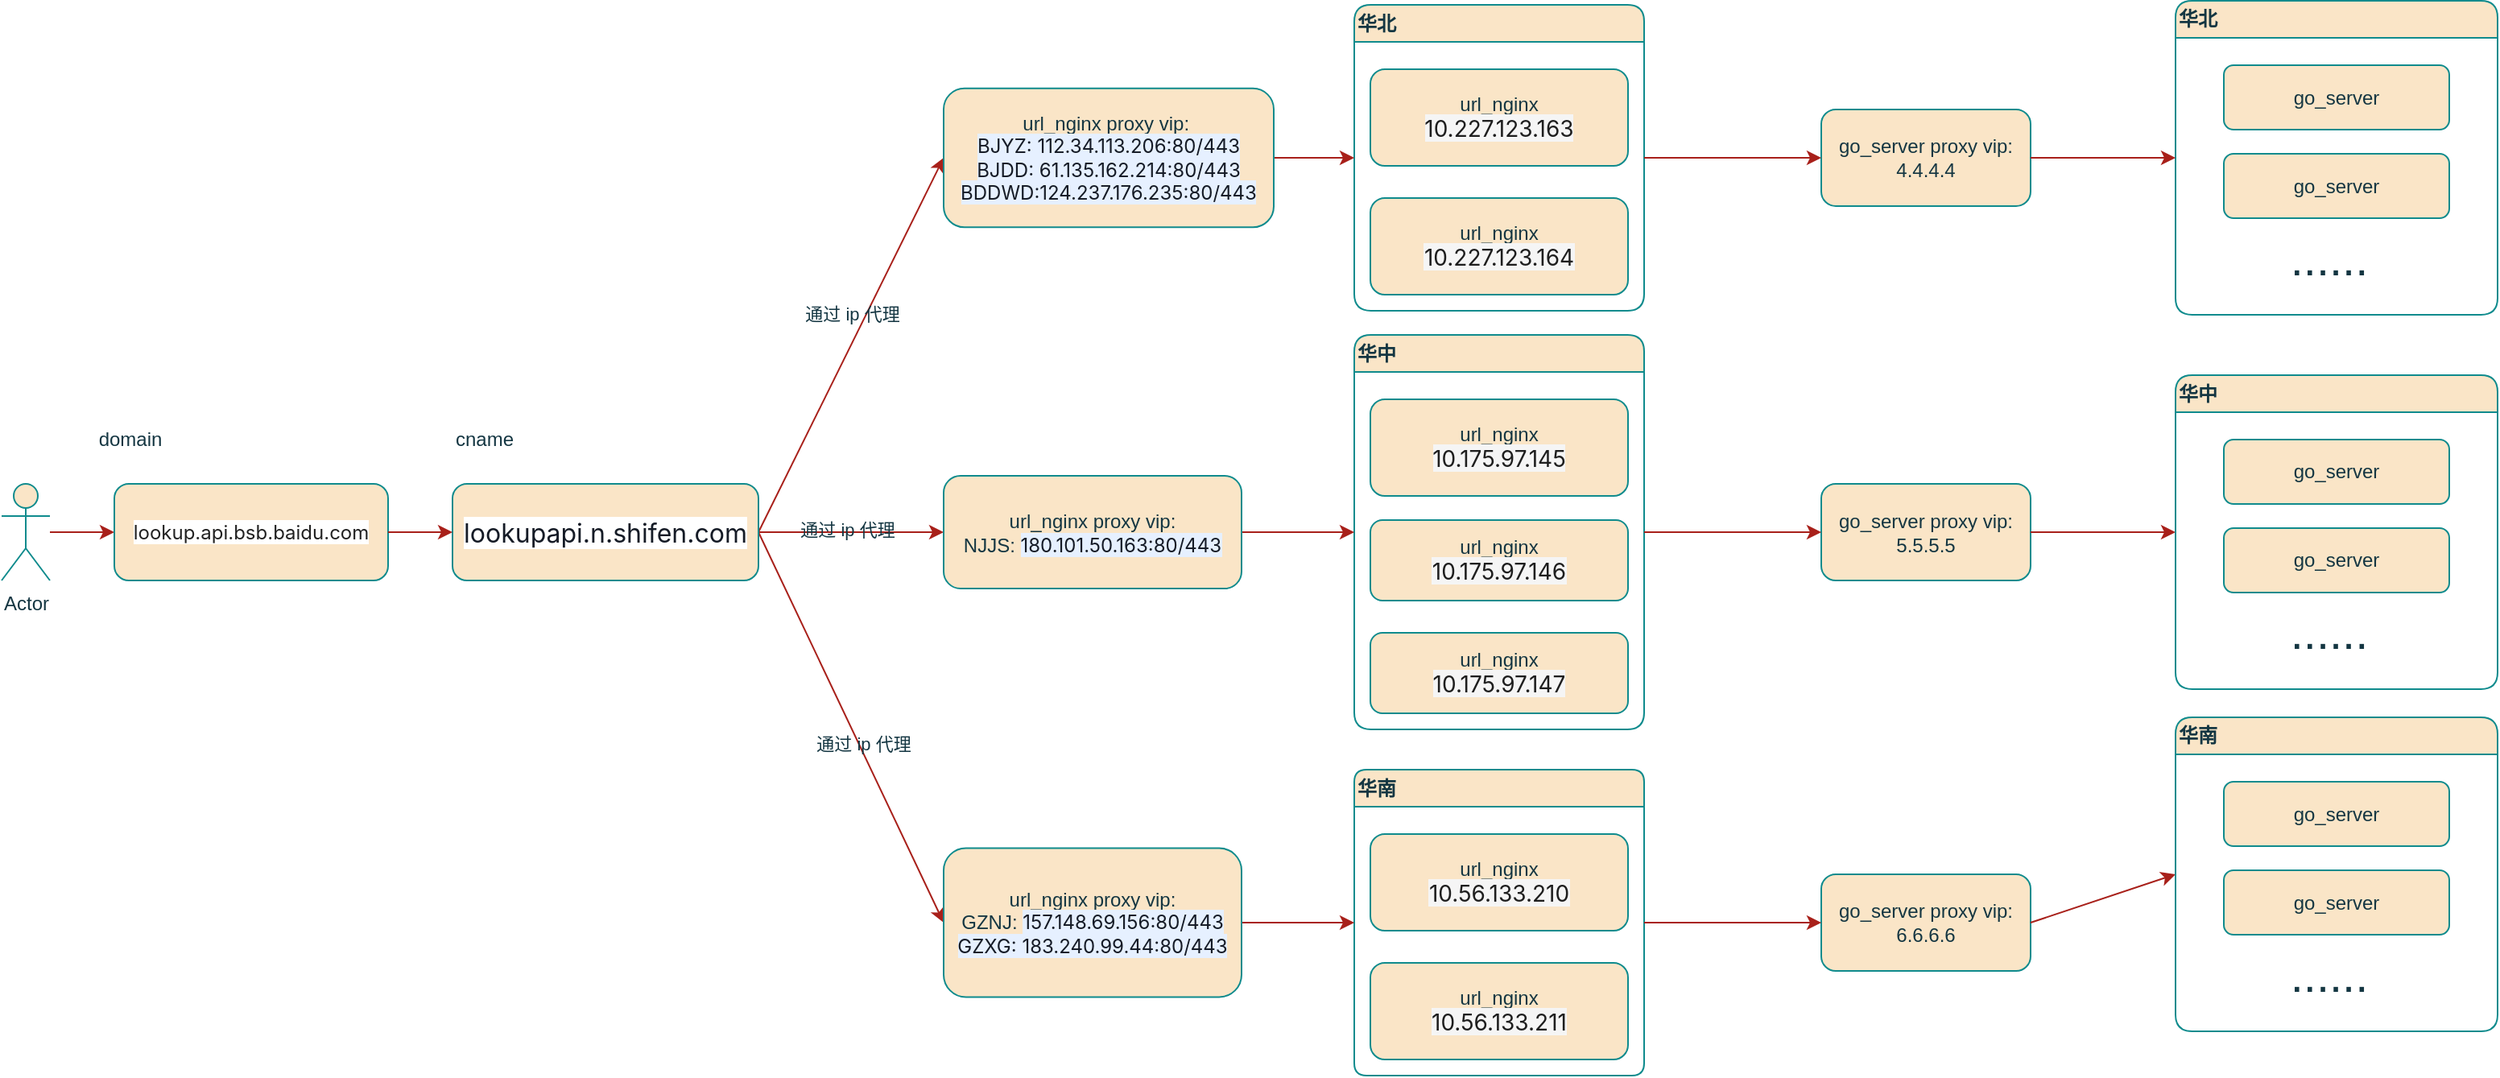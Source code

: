 <mxfile version="24.7.7">
  <diagram name="第 1 页" id="3OlnybCZuQFbsvdLqa09">
    <mxGraphModel dx="1194" dy="755" grid="1" gridSize="10" guides="1" tooltips="1" connect="1" arrows="1" fold="1" page="1" pageScale="1" pageWidth="3300" pageHeight="4681" math="0" shadow="0">
      <root>
        <mxCell id="0" />
        <mxCell id="1" parent="0" />
        <mxCell id="zS4iTFZCfX0krXfUyPuB-29" style="edgeStyle=orthogonalEdgeStyle;rounded=1;orthogonalLoop=1;jettySize=auto;html=1;entryX=0;entryY=0.5;entryDx=0;entryDy=0;labelBackgroundColor=none;strokeColor=#A8201A;fontColor=default;" edge="1" parent="1" source="zS4iTFZCfX0krXfUyPuB-2" target="zS4iTFZCfX0krXfUyPuB-3">
          <mxGeometry relative="1" as="geometry" />
        </mxCell>
        <mxCell id="zS4iTFZCfX0krXfUyPuB-2" value="Actor" style="shape=umlActor;verticalLabelPosition=bottom;verticalAlign=top;html=1;outlineConnect=0;rounded=1;labelBackgroundColor=none;fillColor=#FAE5C7;strokeColor=#0F8B8D;fontColor=#143642;" vertex="1" parent="1">
          <mxGeometry x="60" y="382.5" width="30" height="60" as="geometry" />
        </mxCell>
        <mxCell id="zS4iTFZCfX0krXfUyPuB-3" value="&lt;span style=&quot;color: rgb(33, 33, 33); font-family: Inter, system-ui, -apple-system, &amp;quot;system-ui&amp;quot;, &amp;quot;Segoe UI&amp;quot;, Roboto, Oxygen, Ubuntu, Cantarell, &amp;quot;Fira Sans&amp;quot;, &amp;quot;Droid Sans&amp;quot;, Helvetica, Arial, sans-serif; text-align: left; white-space-collapse: preserve; background-color: rgb(255, 255, 255);&quot;&gt;lookup.api.bsb.baidu.com&lt;/span&gt;" style="rounded=1;whiteSpace=wrap;html=1;labelBackgroundColor=none;fillColor=#FAE5C7;strokeColor=#0F8B8D;fontColor=#143642;" vertex="1" parent="1">
          <mxGeometry x="130" y="382.5" width="170" height="60" as="geometry" />
        </mxCell>
        <mxCell id="zS4iTFZCfX0krXfUyPuB-12" value="华中" style="swimlane;whiteSpace=wrap;html=1;align=left;rounded=1;labelBackgroundColor=none;fillColor=#FAE5C7;strokeColor=#0F8B8D;fontColor=#143642;" vertex="1" parent="1">
          <mxGeometry x="900" y="290" width="180" height="245" as="geometry" />
        </mxCell>
        <mxCell id="zS4iTFZCfX0krXfUyPuB-13" value="url_nginx&lt;div&gt;&lt;span style=&quot;color: rgba(0, 0, 0, 0.88); font-family: -apple-system, &amp;quot;system-ui&amp;quot;, &amp;quot;Segoe UI&amp;quot;, Roboto, &amp;quot;Helvetica Neue&amp;quot;, Arial, &amp;quot;Noto Sans&amp;quot;, sans-serif, &amp;quot;Apple Color Emoji&amp;quot;, &amp;quot;Segoe UI Emoji&amp;quot;, &amp;quot;Segoe UI Symbol&amp;quot;, &amp;quot;Noto Color Emoji&amp;quot;; font-size: 14px; text-align: start; background-color: rgb(245, 245, 245);&quot;&gt;10.175.97.145&lt;/span&gt;&lt;br&gt;&lt;/div&gt;" style="rounded=1;whiteSpace=wrap;html=1;labelBackgroundColor=none;fillColor=#FAE5C7;strokeColor=#0F8B8D;fontColor=#143642;" vertex="1" parent="zS4iTFZCfX0krXfUyPuB-12">
          <mxGeometry x="10" y="40" width="160" height="60" as="geometry" />
        </mxCell>
        <mxCell id="zS4iTFZCfX0krXfUyPuB-14" value="url_nginx&lt;div&gt;&lt;span style=&quot;color: rgba(0, 0, 0, 0.88); font-family: -apple-system, &amp;quot;system-ui&amp;quot;, &amp;quot;Segoe UI&amp;quot;, Roboto, &amp;quot;Helvetica Neue&amp;quot;, Arial, &amp;quot;Noto Sans&amp;quot;, sans-serif, &amp;quot;Apple Color Emoji&amp;quot;, &amp;quot;Segoe UI Emoji&amp;quot;, &amp;quot;Segoe UI Symbol&amp;quot;, &amp;quot;Noto Color Emoji&amp;quot;; font-size: 14px; text-align: start; background-color: rgb(245, 245, 245);&quot;&gt;10.175.97.146&lt;/span&gt;&lt;br&gt;&lt;/div&gt;" style="rounded=1;whiteSpace=wrap;html=1;labelBackgroundColor=none;fillColor=#FAE5C7;strokeColor=#0F8B8D;fontColor=#143642;" vertex="1" parent="zS4iTFZCfX0krXfUyPuB-12">
          <mxGeometry x="10" y="115" width="160" height="50" as="geometry" />
        </mxCell>
        <mxCell id="zS4iTFZCfX0krXfUyPuB-84" value="url_nginx&lt;div&gt;&lt;span style=&quot;color: rgba(0, 0, 0, 0.88); font-family: -apple-system, &amp;quot;system-ui&amp;quot;, &amp;quot;Segoe UI&amp;quot;, Roboto, &amp;quot;Helvetica Neue&amp;quot;, Arial, &amp;quot;Noto Sans&amp;quot;, sans-serif, &amp;quot;Apple Color Emoji&amp;quot;, &amp;quot;Segoe UI Emoji&amp;quot;, &amp;quot;Segoe UI Symbol&amp;quot;, &amp;quot;Noto Color Emoji&amp;quot;; font-size: 14px; text-align: start; background-color: rgb(245, 245, 245);&quot;&gt;10.175.97.147&lt;/span&gt;&lt;br&gt;&lt;/div&gt;" style="rounded=1;whiteSpace=wrap;html=1;labelBackgroundColor=none;fillColor=#FAE5C7;strokeColor=#0F8B8D;fontColor=#143642;" vertex="1" parent="zS4iTFZCfX0krXfUyPuB-12">
          <mxGeometry x="10" y="185" width="160" height="50" as="geometry" />
        </mxCell>
        <mxCell id="zS4iTFZCfX0krXfUyPuB-18" value="华南" style="swimlane;whiteSpace=wrap;html=1;align=left;horizontal=1;rounded=1;labelBackgroundColor=none;fillColor=#FAE5C7;strokeColor=#0F8B8D;fontColor=#143642;arcSize=11;" vertex="1" parent="1">
          <mxGeometry x="900" y="560" width="180" height="190" as="geometry" />
        </mxCell>
        <mxCell id="zS4iTFZCfX0krXfUyPuB-19" value="url_nginx&lt;div&gt;&lt;span style=&quot;color: rgba(0, 0, 0, 0.88); font-family: -apple-system, &amp;quot;system-ui&amp;quot;, &amp;quot;Segoe UI&amp;quot;, Roboto, &amp;quot;Helvetica Neue&amp;quot;, Arial, &amp;quot;Noto Sans&amp;quot;, sans-serif, &amp;quot;Apple Color Emoji&amp;quot;, &amp;quot;Segoe UI Emoji&amp;quot;, &amp;quot;Segoe UI Symbol&amp;quot;, &amp;quot;Noto Color Emoji&amp;quot;; font-size: 14px; text-align: start; background-color: rgb(245, 245, 245);&quot;&gt;10.56.133.210&lt;/span&gt;&lt;br&gt;&lt;/div&gt;" style="rounded=1;whiteSpace=wrap;html=1;labelBackgroundColor=none;fillColor=#FAE5C7;strokeColor=#0F8B8D;fontColor=#143642;" vertex="1" parent="zS4iTFZCfX0krXfUyPuB-18">
          <mxGeometry x="10" y="40" width="160" height="60" as="geometry" />
        </mxCell>
        <mxCell id="zS4iTFZCfX0krXfUyPuB-20" value="url_nginx&lt;div&gt;&lt;span style=&quot;color: rgba(0, 0, 0, 0.88); font-family: -apple-system, &amp;quot;system-ui&amp;quot;, &amp;quot;Segoe UI&amp;quot;, Roboto, &amp;quot;Helvetica Neue&amp;quot;, Arial, &amp;quot;Noto Sans&amp;quot;, sans-serif, &amp;quot;Apple Color Emoji&amp;quot;, &amp;quot;Segoe UI Emoji&amp;quot;, &amp;quot;Segoe UI Symbol&amp;quot;, &amp;quot;Noto Color Emoji&amp;quot;; font-size: 14px; text-align: start; background-color: rgb(245, 245, 245);&quot;&gt;10.56.133.211&lt;/span&gt;&lt;br&gt;&lt;/div&gt;" style="rounded=1;whiteSpace=wrap;html=1;labelBackgroundColor=none;fillColor=#FAE5C7;strokeColor=#0F8B8D;fontColor=#143642;" vertex="1" parent="zS4iTFZCfX0krXfUyPuB-18">
          <mxGeometry x="10" y="120" width="160" height="60" as="geometry" />
        </mxCell>
        <mxCell id="zS4iTFZCfX0krXfUyPuB-21" value="华北" style="swimlane;whiteSpace=wrap;html=1;align=left;rounded=1;labelBackgroundColor=none;fillColor=#FAE5C7;strokeColor=#0F8B8D;fontColor=#143642;" vertex="1" parent="1">
          <mxGeometry x="900" y="85" width="180" height="190" as="geometry">
            <mxRectangle x="640" y="90" width="130" height="30" as="alternateBounds" />
          </mxGeometry>
        </mxCell>
        <mxCell id="zS4iTFZCfX0krXfUyPuB-22" value="url_nginx&lt;div&gt;&lt;span style=&quot;color: rgba(0, 0, 0, 0.88); font-family: -apple-system, &amp;quot;system-ui&amp;quot;, &amp;quot;Segoe UI&amp;quot;, Roboto, &amp;quot;Helvetica Neue&amp;quot;, Arial, &amp;quot;Noto Sans&amp;quot;, sans-serif, &amp;quot;Apple Color Emoji&amp;quot;, &amp;quot;Segoe UI Emoji&amp;quot;, &amp;quot;Segoe UI Symbol&amp;quot;, &amp;quot;Noto Color Emoji&amp;quot;; font-size: 14px; text-align: start; background-color: rgb(245, 245, 245);&quot;&gt;10.227.123.163&lt;/span&gt;&lt;/div&gt;" style="rounded=1;whiteSpace=wrap;html=1;labelBackgroundColor=none;fillColor=#FAE5C7;strokeColor=#0F8B8D;fontColor=#143642;" vertex="1" parent="zS4iTFZCfX0krXfUyPuB-21">
          <mxGeometry x="10" y="40" width="160" height="60" as="geometry" />
        </mxCell>
        <mxCell id="zS4iTFZCfX0krXfUyPuB-23" value="url_nginx&lt;div&gt;&lt;span style=&quot;color: rgba(0, 0, 0, 0.88); font-family: -apple-system, &amp;quot;system-ui&amp;quot;, &amp;quot;Segoe UI&amp;quot;, Roboto, &amp;quot;Helvetica Neue&amp;quot;, Arial, &amp;quot;Noto Sans&amp;quot;, sans-serif, &amp;quot;Apple Color Emoji&amp;quot;, &amp;quot;Segoe UI Emoji&amp;quot;, &amp;quot;Segoe UI Symbol&amp;quot;, &amp;quot;Noto Color Emoji&amp;quot;; font-size: 14px; text-align: start; background-color: rgb(245, 245, 245);&quot;&gt;10.227.123.164&lt;/span&gt;&lt;br&gt;&lt;/div&gt;" style="rounded=1;whiteSpace=wrap;html=1;labelBackgroundColor=none;fillColor=#FAE5C7;strokeColor=#0F8B8D;fontColor=#143642;" vertex="1" parent="zS4iTFZCfX0krXfUyPuB-21">
          <mxGeometry x="10" y="120" width="160" height="60" as="geometry" />
        </mxCell>
        <mxCell id="zS4iTFZCfX0krXfUyPuB-24" value="" style="endArrow=classic;html=1;rounded=1;exitX=1;exitY=0.5;exitDx=0;exitDy=0;entryX=0;entryY=0.5;entryDx=0;entryDy=0;labelBackgroundColor=none;strokeColor=#A8201A;fontColor=default;" edge="1" parent="1" source="zS4iTFZCfX0krXfUyPuB-79" target="zS4iTFZCfX0krXfUyPuB-50">
          <mxGeometry width="50" height="50" relative="1" as="geometry">
            <mxPoint x="510" y="560" as="sourcePoint" />
            <mxPoint x="800" y="340" as="targetPoint" />
          </mxGeometry>
        </mxCell>
        <mxCell id="zS4iTFZCfX0krXfUyPuB-31" value="通过 ip 代理" style="edgeLabel;html=1;align=center;verticalAlign=middle;resizable=0;points=[];rounded=1;labelBackgroundColor=none;fontColor=#143642;" vertex="1" connectable="0" parent="zS4iTFZCfX0krXfUyPuB-24">
          <mxGeometry x="-0.06" y="1" relative="1" as="geometry">
            <mxPoint x="5" y="-26" as="offset" />
          </mxGeometry>
        </mxCell>
        <mxCell id="zS4iTFZCfX0krXfUyPuB-25" value="" style="endArrow=classic;html=1;rounded=1;entryX=0;entryY=0.5;entryDx=0;entryDy=0;exitX=1;exitY=0.5;exitDx=0;exitDy=0;labelBackgroundColor=none;strokeColor=#A8201A;fontColor=default;" edge="1" parent="1" source="zS4iTFZCfX0krXfUyPuB-79" target="zS4iTFZCfX0krXfUyPuB-52">
          <mxGeometry width="50" height="50" relative="1" as="geometry">
            <mxPoint x="480" y="410" as="sourcePoint" />
            <mxPoint x="890" y="400" as="targetPoint" />
          </mxGeometry>
        </mxCell>
        <mxCell id="zS4iTFZCfX0krXfUyPuB-32" value="通过 ip 代理" style="edgeLabel;html=1;align=center;verticalAlign=middle;resizable=0;points=[];rounded=1;labelBackgroundColor=none;fontColor=#143642;" vertex="1" connectable="0" parent="zS4iTFZCfX0krXfUyPuB-25">
          <mxGeometry x="-0.05" y="2" relative="1" as="geometry">
            <mxPoint as="offset" />
          </mxGeometry>
        </mxCell>
        <mxCell id="zS4iTFZCfX0krXfUyPuB-26" value="" style="endArrow=classic;html=1;rounded=1;entryX=0;entryY=0.5;entryDx=0;entryDy=0;exitX=1;exitY=0.5;exitDx=0;exitDy=0;labelBackgroundColor=none;strokeColor=#A8201A;fontColor=default;" edge="1" parent="1" source="zS4iTFZCfX0krXfUyPuB-79" target="zS4iTFZCfX0krXfUyPuB-53">
          <mxGeometry width="50" height="50" relative="1" as="geometry">
            <mxPoint x="490" y="380" as="sourcePoint" />
            <mxPoint x="660" y="205" as="targetPoint" />
          </mxGeometry>
        </mxCell>
        <mxCell id="zS4iTFZCfX0krXfUyPuB-33" value="通过 ip 代理" style="edgeLabel;html=1;align=center;verticalAlign=middle;resizable=0;points=[];rounded=1;labelBackgroundColor=none;fontColor=#143642;" vertex="1" connectable="0" parent="zS4iTFZCfX0krXfUyPuB-26">
          <mxGeometry x="0.089" y="2" relative="1" as="geometry">
            <mxPoint as="offset" />
          </mxGeometry>
        </mxCell>
        <mxCell id="zS4iTFZCfX0krXfUyPuB-35" value="华北&amp;nbsp;" style="swimlane;whiteSpace=wrap;html=1;align=left;rounded=1;labelBackgroundColor=none;fillColor=#FAE5C7;strokeColor=#0F8B8D;fontColor=#143642;" vertex="1" parent="1">
          <mxGeometry x="1410" y="82.5" width="200" height="195" as="geometry">
            <mxRectangle x="640" y="90" width="130" height="30" as="alternateBounds" />
          </mxGeometry>
        </mxCell>
        <mxCell id="zS4iTFZCfX0krXfUyPuB-36" value="go_server" style="rounded=1;whiteSpace=wrap;html=1;labelBackgroundColor=none;fillColor=#FAE5C7;strokeColor=#0F8B8D;fontColor=#143642;" vertex="1" parent="zS4iTFZCfX0krXfUyPuB-35">
          <mxGeometry x="30" y="40" width="140" height="40" as="geometry" />
        </mxCell>
        <mxCell id="zS4iTFZCfX0krXfUyPuB-37" value="go_server" style="rounded=1;whiteSpace=wrap;html=1;labelBackgroundColor=none;fillColor=#FAE5C7;strokeColor=#0F8B8D;fontColor=#143642;" vertex="1" parent="zS4iTFZCfX0krXfUyPuB-35">
          <mxGeometry x="30" y="95" width="140" height="40" as="geometry" />
        </mxCell>
        <mxCell id="zS4iTFZCfX0krXfUyPuB-69" value="&lt;font style=&quot;font-size: 29px;&quot;&gt;......&lt;/font&gt;" style="text;html=1;align=center;verticalAlign=middle;resizable=0;points=[];autosize=1;strokeColor=none;fillColor=none;fontColor=#143642;" vertex="1" parent="zS4iTFZCfX0krXfUyPuB-35">
          <mxGeometry x="60" y="135" width="70" height="50" as="geometry" />
        </mxCell>
        <mxCell id="zS4iTFZCfX0krXfUyPuB-51" style="edgeStyle=orthogonalEdgeStyle;rounded=1;orthogonalLoop=1;jettySize=auto;html=1;exitX=1;exitY=0.5;exitDx=0;exitDy=0;entryX=0;entryY=0.5;entryDx=0;entryDy=0;labelBackgroundColor=none;strokeColor=#A8201A;fontColor=default;" edge="1" parent="1" source="zS4iTFZCfX0krXfUyPuB-50" target="zS4iTFZCfX0krXfUyPuB-21">
          <mxGeometry relative="1" as="geometry" />
        </mxCell>
        <mxCell id="zS4iTFZCfX0krXfUyPuB-50" value="url_nginx proxy vip:&amp;nbsp;&lt;div&gt;&lt;span style=&quot;color: rgb(21, 27, 38); font-family: -apple-system, &amp;quot;system-ui&amp;quot;, &amp;quot;Segoe UI&amp;quot;, &amp;quot;Helvetica Neue&amp;quot;, Arial, &amp;quot;PingFang SC&amp;quot;, &amp;quot;Hiragino Sans GB&amp;quot;, &amp;quot;Microsoft YaHei&amp;quot;, 微软雅黑, &amp;quot;sans-serif&amp;quot;, &amp;quot;Apple Color Emoji&amp;quot;, &amp;quot;Segoe UI Emoji&amp;quot;, &amp;quot;Segoe UI Symbol&amp;quot;, &amp;quot;Noto Color Emoji&amp;quot;; text-align: left; background-color: rgb(230, 240, 255);&quot;&gt;BJYZ: 112.34.113.206:80/443&lt;/span&gt;&lt;/div&gt;&lt;div&gt;&lt;span style=&quot;color: rgb(21, 27, 38); font-family: -apple-system, &amp;quot;system-ui&amp;quot;, &amp;quot;Segoe UI&amp;quot;, &amp;quot;Helvetica Neue&amp;quot;, Arial, &amp;quot;PingFang SC&amp;quot;, &amp;quot;Hiragino Sans GB&amp;quot;, &amp;quot;Microsoft YaHei&amp;quot;, 微软雅黑, &amp;quot;sans-serif&amp;quot;, &amp;quot;Apple Color Emoji&amp;quot;, &amp;quot;Segoe UI Emoji&amp;quot;, &amp;quot;Segoe UI Symbol&amp;quot;, &amp;quot;Noto Color Emoji&amp;quot;; text-align: left; background-color: rgb(230, 240, 255);&quot;&gt;BJDD:&amp;nbsp;&lt;/span&gt;&lt;span style=&quot;background-color: rgb(230, 240, 255); color: rgb(21, 27, 38); font-family: -apple-system, &amp;quot;system-ui&amp;quot;, &amp;quot;Segoe UI&amp;quot;, &amp;quot;Helvetica Neue&amp;quot;, Arial, &amp;quot;PingFang SC&amp;quot;, &amp;quot;Hiragino Sans GB&amp;quot;, &amp;quot;Microsoft YaHei&amp;quot;, 微软雅黑, &amp;quot;sans-serif&amp;quot;, &amp;quot;Apple Color Emoji&amp;quot;, &amp;quot;Segoe UI Emoji&amp;quot;, &amp;quot;Segoe UI Symbol&amp;quot;, &amp;quot;Noto Color Emoji&amp;quot;; text-align: left;&quot;&gt;61.135.162.214:80/443&lt;/span&gt;&lt;/div&gt;&lt;div&gt;&lt;span style=&quot;background-color: rgb(230, 240, 255); color: rgb(21, 27, 38); font-family: -apple-system, &amp;quot;system-ui&amp;quot;, &amp;quot;Segoe UI&amp;quot;, &amp;quot;Helvetica Neue&amp;quot;, Arial, &amp;quot;PingFang SC&amp;quot;, &amp;quot;Hiragino Sans GB&amp;quot;, &amp;quot;Microsoft YaHei&amp;quot;, 微软雅黑, &amp;quot;sans-serif&amp;quot;, &amp;quot;Apple Color Emoji&amp;quot;, &amp;quot;Segoe UI Emoji&amp;quot;, &amp;quot;Segoe UI Symbol&amp;quot;, &amp;quot;Noto Color Emoji&amp;quot;; text-align: left;&quot;&gt;BDDWD:&lt;/span&gt;&lt;span style=&quot;background-color: rgb(230, 240, 255); color: rgb(21, 27, 38); font-family: -apple-system, &amp;quot;system-ui&amp;quot;, &amp;quot;Segoe UI&amp;quot;, &amp;quot;Helvetica Neue&amp;quot;, Arial, &amp;quot;PingFang SC&amp;quot;, &amp;quot;Hiragino Sans GB&amp;quot;, &amp;quot;Microsoft YaHei&amp;quot;, 微软雅黑, &amp;quot;sans-serif&amp;quot;, &amp;quot;Apple Color Emoji&amp;quot;, &amp;quot;Segoe UI Emoji&amp;quot;, &amp;quot;Segoe UI Symbol&amp;quot;, &amp;quot;Noto Color Emoji&amp;quot;; text-align: left;&quot;&gt;124.237.176.235:80/443&lt;/span&gt;&lt;/div&gt;" style="rounded=1;whiteSpace=wrap;html=1;labelBackgroundColor=none;fillColor=#FAE5C7;strokeColor=#0F8B8D;fontColor=#143642;" vertex="1" parent="1">
          <mxGeometry x="645" y="136.88" width="205" height="86.25" as="geometry" />
        </mxCell>
        <mxCell id="zS4iTFZCfX0krXfUyPuB-55" style="edgeStyle=orthogonalEdgeStyle;rounded=1;orthogonalLoop=1;jettySize=auto;html=1;exitX=1;exitY=0.5;exitDx=0;exitDy=0;entryX=0;entryY=0.5;entryDx=0;entryDy=0;labelBackgroundColor=none;strokeColor=#A8201A;fontColor=default;" edge="1" parent="1" source="zS4iTFZCfX0krXfUyPuB-52" target="zS4iTFZCfX0krXfUyPuB-12">
          <mxGeometry relative="1" as="geometry" />
        </mxCell>
        <mxCell id="zS4iTFZCfX0krXfUyPuB-52" value="url_nginx proxy vip: NJJS:&amp;nbsp;&lt;span style=&quot;color: rgb(21, 27, 38); font-family: -apple-system, &amp;quot;system-ui&amp;quot;, &amp;quot;Segoe UI&amp;quot;, &amp;quot;Helvetica Neue&amp;quot;, Arial, &amp;quot;PingFang SC&amp;quot;, &amp;quot;Hiragino Sans GB&amp;quot;, &amp;quot;Microsoft YaHei&amp;quot;, 微软雅黑, &amp;quot;sans-serif&amp;quot;, &amp;quot;Apple Color Emoji&amp;quot;, &amp;quot;Segoe UI Emoji&amp;quot;, &amp;quot;Segoe UI Symbol&amp;quot;, &amp;quot;Noto Color Emoji&amp;quot;; text-align: left; background-color: rgb(230, 240, 255);&quot;&gt;180.101.50.163:80/443&lt;/span&gt;" style="rounded=1;whiteSpace=wrap;html=1;labelBackgroundColor=none;fillColor=#FAE5C7;strokeColor=#0F8B8D;fontColor=#143642;" vertex="1" parent="1">
          <mxGeometry x="645" y="377.5" width="185" height="70" as="geometry" />
        </mxCell>
        <mxCell id="zS4iTFZCfX0krXfUyPuB-56" style="edgeStyle=orthogonalEdgeStyle;rounded=1;orthogonalLoop=1;jettySize=auto;html=1;exitX=1;exitY=0.5;exitDx=0;exitDy=0;entryX=0;entryY=0.5;entryDx=0;entryDy=0;labelBackgroundColor=none;strokeColor=#A8201A;fontColor=default;" edge="1" parent="1" source="zS4iTFZCfX0krXfUyPuB-53" target="zS4iTFZCfX0krXfUyPuB-18">
          <mxGeometry relative="1" as="geometry" />
        </mxCell>
        <mxCell id="zS4iTFZCfX0krXfUyPuB-53" value="url_nginx proxy vip: GZNJ:&amp;nbsp;&lt;span style=&quot;color: rgb(21, 27, 38); font-family: -apple-system, &amp;quot;system-ui&amp;quot;, &amp;quot;Segoe UI&amp;quot;, &amp;quot;Helvetica Neue&amp;quot;, Arial, &amp;quot;PingFang SC&amp;quot;, &amp;quot;Hiragino Sans GB&amp;quot;, &amp;quot;Microsoft YaHei&amp;quot;, 微软雅黑, &amp;quot;sans-serif&amp;quot;, &amp;quot;Apple Color Emoji&amp;quot;, &amp;quot;Segoe UI Emoji&amp;quot;, &amp;quot;Segoe UI Symbol&amp;quot;, &amp;quot;Noto Color Emoji&amp;quot;; text-align: left; background-color: rgb(230, 240, 255);&quot;&gt;157.148.69.156:80/443&lt;/span&gt;&lt;div&gt;&lt;span style=&quot;color: rgb(21, 27, 38); font-family: -apple-system, &amp;quot;system-ui&amp;quot;, &amp;quot;Segoe UI&amp;quot;, &amp;quot;Helvetica Neue&amp;quot;, Arial, &amp;quot;PingFang SC&amp;quot;, &amp;quot;Hiragino Sans GB&amp;quot;, &amp;quot;Microsoft YaHei&amp;quot;, 微软雅黑, &amp;quot;sans-serif&amp;quot;, &amp;quot;Apple Color Emoji&amp;quot;, &amp;quot;Segoe UI Emoji&amp;quot;, &amp;quot;Segoe UI Symbol&amp;quot;, &amp;quot;Noto Color Emoji&amp;quot;; text-align: left; background-color: rgb(230, 240, 255);&quot;&gt;GZXG:&amp;nbsp;&lt;/span&gt;&lt;span style=&quot;background-color: rgb(230, 240, 255); color: rgb(21, 27, 38); font-family: -apple-system, &amp;quot;system-ui&amp;quot;, &amp;quot;Segoe UI&amp;quot;, &amp;quot;Helvetica Neue&amp;quot;, Arial, &amp;quot;PingFang SC&amp;quot;, &amp;quot;Hiragino Sans GB&amp;quot;, &amp;quot;Microsoft YaHei&amp;quot;, 微软雅黑, &amp;quot;sans-serif&amp;quot;, &amp;quot;Apple Color Emoji&amp;quot;, &amp;quot;Segoe UI Emoji&amp;quot;, &amp;quot;Segoe UI Symbol&amp;quot;, &amp;quot;Noto Color Emoji&amp;quot;; text-align: left;&quot;&gt;183.240.99.44:80/443&lt;/span&gt;&lt;/div&gt;" style="rounded=1;whiteSpace=wrap;html=1;labelBackgroundColor=none;fillColor=#FAE5C7;strokeColor=#0F8B8D;fontColor=#143642;" vertex="1" parent="1">
          <mxGeometry x="645" y="608.75" width="185" height="92.5" as="geometry" />
        </mxCell>
        <mxCell id="zS4iTFZCfX0krXfUyPuB-57" value="go_server proxy vip: 4.4.4.4" style="rounded=1;whiteSpace=wrap;html=1;labelBackgroundColor=none;fillColor=#FAE5C7;strokeColor=#0F8B8D;fontColor=#143642;" vertex="1" parent="1">
          <mxGeometry x="1190" y="150" width="130" height="60" as="geometry" />
        </mxCell>
        <mxCell id="zS4iTFZCfX0krXfUyPuB-58" value="go_server proxy vip: 5.5.5.5" style="rounded=1;whiteSpace=wrap;html=1;labelBackgroundColor=none;fillColor=#FAE5C7;strokeColor=#0F8B8D;fontColor=#143642;" vertex="1" parent="1">
          <mxGeometry x="1190" y="382.5" width="130" height="60" as="geometry" />
        </mxCell>
        <mxCell id="zS4iTFZCfX0krXfUyPuB-59" value="go_server proxy vip: 6.6.6.6" style="rounded=1;whiteSpace=wrap;html=1;labelBackgroundColor=none;fillColor=#FAE5C7;strokeColor=#0F8B8D;fontColor=#143642;" vertex="1" parent="1">
          <mxGeometry x="1190" y="625" width="130" height="60" as="geometry" />
        </mxCell>
        <mxCell id="zS4iTFZCfX0krXfUyPuB-63" value="" style="endArrow=classic;html=1;rounded=0;strokeColor=#A8201A;fontColor=#143642;fillColor=#FAE5C7;exitX=1;exitY=0.5;exitDx=0;exitDy=0;entryX=0;entryY=0.5;entryDx=0;entryDy=0;" edge="1" parent="1" source="zS4iTFZCfX0krXfUyPuB-21" target="zS4iTFZCfX0krXfUyPuB-57">
          <mxGeometry width="50" height="50" relative="1" as="geometry">
            <mxPoint x="1230" y="80" as="sourcePoint" />
            <mxPoint x="1280" y="30" as="targetPoint" />
          </mxGeometry>
        </mxCell>
        <mxCell id="zS4iTFZCfX0krXfUyPuB-64" value="" style="endArrow=classic;html=1;rounded=0;strokeColor=#A8201A;fontColor=#143642;fillColor=#FAE5C7;exitX=1;exitY=0.5;exitDx=0;exitDy=0;entryX=0;entryY=0.5;entryDx=0;entryDy=0;" edge="1" parent="1" source="zS4iTFZCfX0krXfUyPuB-12" target="zS4iTFZCfX0krXfUyPuB-58">
          <mxGeometry width="50" height="50" relative="1" as="geometry">
            <mxPoint x="1090" y="190" as="sourcePoint" />
            <mxPoint x="1200" y="190" as="targetPoint" />
          </mxGeometry>
        </mxCell>
        <mxCell id="zS4iTFZCfX0krXfUyPuB-65" value="" style="endArrow=classic;html=1;rounded=0;strokeColor=#A8201A;fontColor=#143642;fillColor=#FAE5C7;exitX=1;exitY=0.5;exitDx=0;exitDy=0;entryX=0;entryY=0.5;entryDx=0;entryDy=0;" edge="1" parent="1" source="zS4iTFZCfX0krXfUyPuB-18" target="zS4iTFZCfX0krXfUyPuB-59">
          <mxGeometry width="50" height="50" relative="1" as="geometry">
            <mxPoint x="1100" y="200" as="sourcePoint" />
            <mxPoint x="1210" y="200" as="targetPoint" />
          </mxGeometry>
        </mxCell>
        <mxCell id="zS4iTFZCfX0krXfUyPuB-66" value="" style="endArrow=classic;html=1;rounded=0;strokeColor=#A8201A;fontColor=#143642;fillColor=#FAE5C7;exitX=1;exitY=0.5;exitDx=0;exitDy=0;entryX=0;entryY=0.5;entryDx=0;entryDy=0;" edge="1" parent="1" source="zS4iTFZCfX0krXfUyPuB-57" target="zS4iTFZCfX0krXfUyPuB-35">
          <mxGeometry width="50" height="50" relative="1" as="geometry">
            <mxPoint x="1330" y="80" as="sourcePoint" />
            <mxPoint x="1380" y="30" as="targetPoint" />
          </mxGeometry>
        </mxCell>
        <mxCell id="zS4iTFZCfX0krXfUyPuB-67" value="" style="endArrow=classic;html=1;rounded=0;strokeColor=#A8201A;fontColor=#143642;fillColor=#FAE5C7;exitX=1;exitY=0.5;exitDx=0;exitDy=0;entryX=0;entryY=0.5;entryDx=0;entryDy=0;" edge="1" parent="1" source="zS4iTFZCfX0krXfUyPuB-58" target="zS4iTFZCfX0krXfUyPuB-70">
          <mxGeometry width="50" height="50" relative="1" as="geometry">
            <mxPoint x="1220" y="290" as="sourcePoint" />
            <mxPoint x="1460" y="400" as="targetPoint" />
          </mxGeometry>
        </mxCell>
        <mxCell id="zS4iTFZCfX0krXfUyPuB-68" value="" style="endArrow=classic;html=1;rounded=0;strokeColor=#A8201A;fontColor=#143642;fillColor=#FAE5C7;exitX=1;exitY=0.5;exitDx=0;exitDy=0;entryX=0;entryY=0.5;entryDx=0;entryDy=0;" edge="1" parent="1" source="zS4iTFZCfX0krXfUyPuB-59" target="zS4iTFZCfX0krXfUyPuB-74">
          <mxGeometry width="50" height="50" relative="1" as="geometry">
            <mxPoint x="1270" y="720" as="sourcePoint" />
            <mxPoint x="1460" y="625" as="targetPoint" />
          </mxGeometry>
        </mxCell>
        <mxCell id="zS4iTFZCfX0krXfUyPuB-70" value="华中" style="swimlane;whiteSpace=wrap;html=1;align=left;rounded=1;labelBackgroundColor=none;fillColor=#FAE5C7;strokeColor=#0F8B8D;fontColor=#143642;" vertex="1" parent="1">
          <mxGeometry x="1410" y="315" width="200" height="195" as="geometry">
            <mxRectangle x="640" y="90" width="130" height="30" as="alternateBounds" />
          </mxGeometry>
        </mxCell>
        <mxCell id="zS4iTFZCfX0krXfUyPuB-71" value="go_server" style="rounded=1;whiteSpace=wrap;html=1;labelBackgroundColor=none;fillColor=#FAE5C7;strokeColor=#0F8B8D;fontColor=#143642;" vertex="1" parent="zS4iTFZCfX0krXfUyPuB-70">
          <mxGeometry x="30" y="40" width="140" height="40" as="geometry" />
        </mxCell>
        <mxCell id="zS4iTFZCfX0krXfUyPuB-72" value="go_server" style="rounded=1;whiteSpace=wrap;html=1;labelBackgroundColor=none;fillColor=#FAE5C7;strokeColor=#0F8B8D;fontColor=#143642;" vertex="1" parent="zS4iTFZCfX0krXfUyPuB-70">
          <mxGeometry x="30" y="95" width="140" height="40" as="geometry" />
        </mxCell>
        <mxCell id="zS4iTFZCfX0krXfUyPuB-73" value="&lt;font style=&quot;font-size: 29px;&quot;&gt;......&lt;/font&gt;" style="text;html=1;align=center;verticalAlign=middle;resizable=0;points=[];autosize=1;strokeColor=none;fillColor=none;fontColor=#143642;" vertex="1" parent="zS4iTFZCfX0krXfUyPuB-70">
          <mxGeometry x="60" y="135" width="70" height="50" as="geometry" />
        </mxCell>
        <mxCell id="zS4iTFZCfX0krXfUyPuB-74" value="华南" style="swimlane;whiteSpace=wrap;html=1;align=left;rounded=1;labelBackgroundColor=none;fillColor=#FAE5C7;strokeColor=#0F8B8D;fontColor=#143642;" vertex="1" parent="1">
          <mxGeometry x="1410" y="527.5" width="200" height="195" as="geometry">
            <mxRectangle x="640" y="90" width="130" height="30" as="alternateBounds" />
          </mxGeometry>
        </mxCell>
        <mxCell id="zS4iTFZCfX0krXfUyPuB-75" value="go_server" style="rounded=1;whiteSpace=wrap;html=1;labelBackgroundColor=none;fillColor=#FAE5C7;strokeColor=#0F8B8D;fontColor=#143642;" vertex="1" parent="zS4iTFZCfX0krXfUyPuB-74">
          <mxGeometry x="30" y="40" width="140" height="40" as="geometry" />
        </mxCell>
        <mxCell id="zS4iTFZCfX0krXfUyPuB-76" value="go_server" style="rounded=1;whiteSpace=wrap;html=1;labelBackgroundColor=none;fillColor=#FAE5C7;strokeColor=#0F8B8D;fontColor=#143642;" vertex="1" parent="zS4iTFZCfX0krXfUyPuB-74">
          <mxGeometry x="30" y="95" width="140" height="40" as="geometry" />
        </mxCell>
        <mxCell id="zS4iTFZCfX0krXfUyPuB-77" value="&lt;font style=&quot;font-size: 29px;&quot;&gt;......&lt;/font&gt;" style="text;html=1;align=center;verticalAlign=middle;resizable=0;points=[];autosize=1;strokeColor=none;fillColor=none;fontColor=#143642;" vertex="1" parent="zS4iTFZCfX0krXfUyPuB-74">
          <mxGeometry x="60" y="135" width="70" height="50" as="geometry" />
        </mxCell>
        <mxCell id="zS4iTFZCfX0krXfUyPuB-79" value="&lt;span style=&quot;color: rgb(21, 27, 38); font-family: -apple-system, &amp;quot;system-ui&amp;quot;, &amp;quot;Segoe UI&amp;quot;, &amp;quot;Helvetica Neue&amp;quot;, Arial, &amp;quot;PingFang SC&amp;quot;, &amp;quot;Hiragino Sans GB&amp;quot;, &amp;quot;Microsoft YaHei&amp;quot;, 微软雅黑, &amp;quot;sans-serif&amp;quot;, &amp;quot;Apple Color Emoji&amp;quot;, &amp;quot;Segoe UI Emoji&amp;quot;, &amp;quot;Segoe UI Symbol&amp;quot;, &amp;quot;Noto Color Emoji&amp;quot;; font-size: 16px; background-color: rgb(255, 255, 255);&quot;&gt;lookupapi.n.shifen.com&lt;/span&gt;" style="rounded=1;whiteSpace=wrap;html=1;labelBackgroundColor=none;fillColor=#FAE5C7;strokeColor=#0F8B8D;fontColor=#143642;" vertex="1" parent="1">
          <mxGeometry x="340" y="382.5" width="190" height="60" as="geometry" />
        </mxCell>
        <mxCell id="zS4iTFZCfX0krXfUyPuB-80" value="" style="endArrow=classic;html=1;rounded=0;strokeColor=#A8201A;fontColor=#143642;fillColor=#FAE5C7;exitX=1;exitY=0.5;exitDx=0;exitDy=0;entryX=0;entryY=0.5;entryDx=0;entryDy=0;" edge="1" parent="1" source="zS4iTFZCfX0krXfUyPuB-3" target="zS4iTFZCfX0krXfUyPuB-79">
          <mxGeometry width="50" height="50" relative="1" as="geometry">
            <mxPoint x="560" y="400" as="sourcePoint" />
            <mxPoint x="610" y="350" as="targetPoint" />
          </mxGeometry>
        </mxCell>
        <mxCell id="zS4iTFZCfX0krXfUyPuB-81" value="domain" style="text;html=1;align=center;verticalAlign=middle;whiteSpace=wrap;rounded=0;fontColor=#143642;" vertex="1" parent="1">
          <mxGeometry x="110" y="340" width="60" height="30" as="geometry" />
        </mxCell>
        <mxCell id="zS4iTFZCfX0krXfUyPuB-82" value="cname" style="text;html=1;align=center;verticalAlign=middle;whiteSpace=wrap;rounded=0;fontColor=#143642;" vertex="1" parent="1">
          <mxGeometry x="330" y="340" width="60" height="30" as="geometry" />
        </mxCell>
      </root>
    </mxGraphModel>
  </diagram>
</mxfile>
